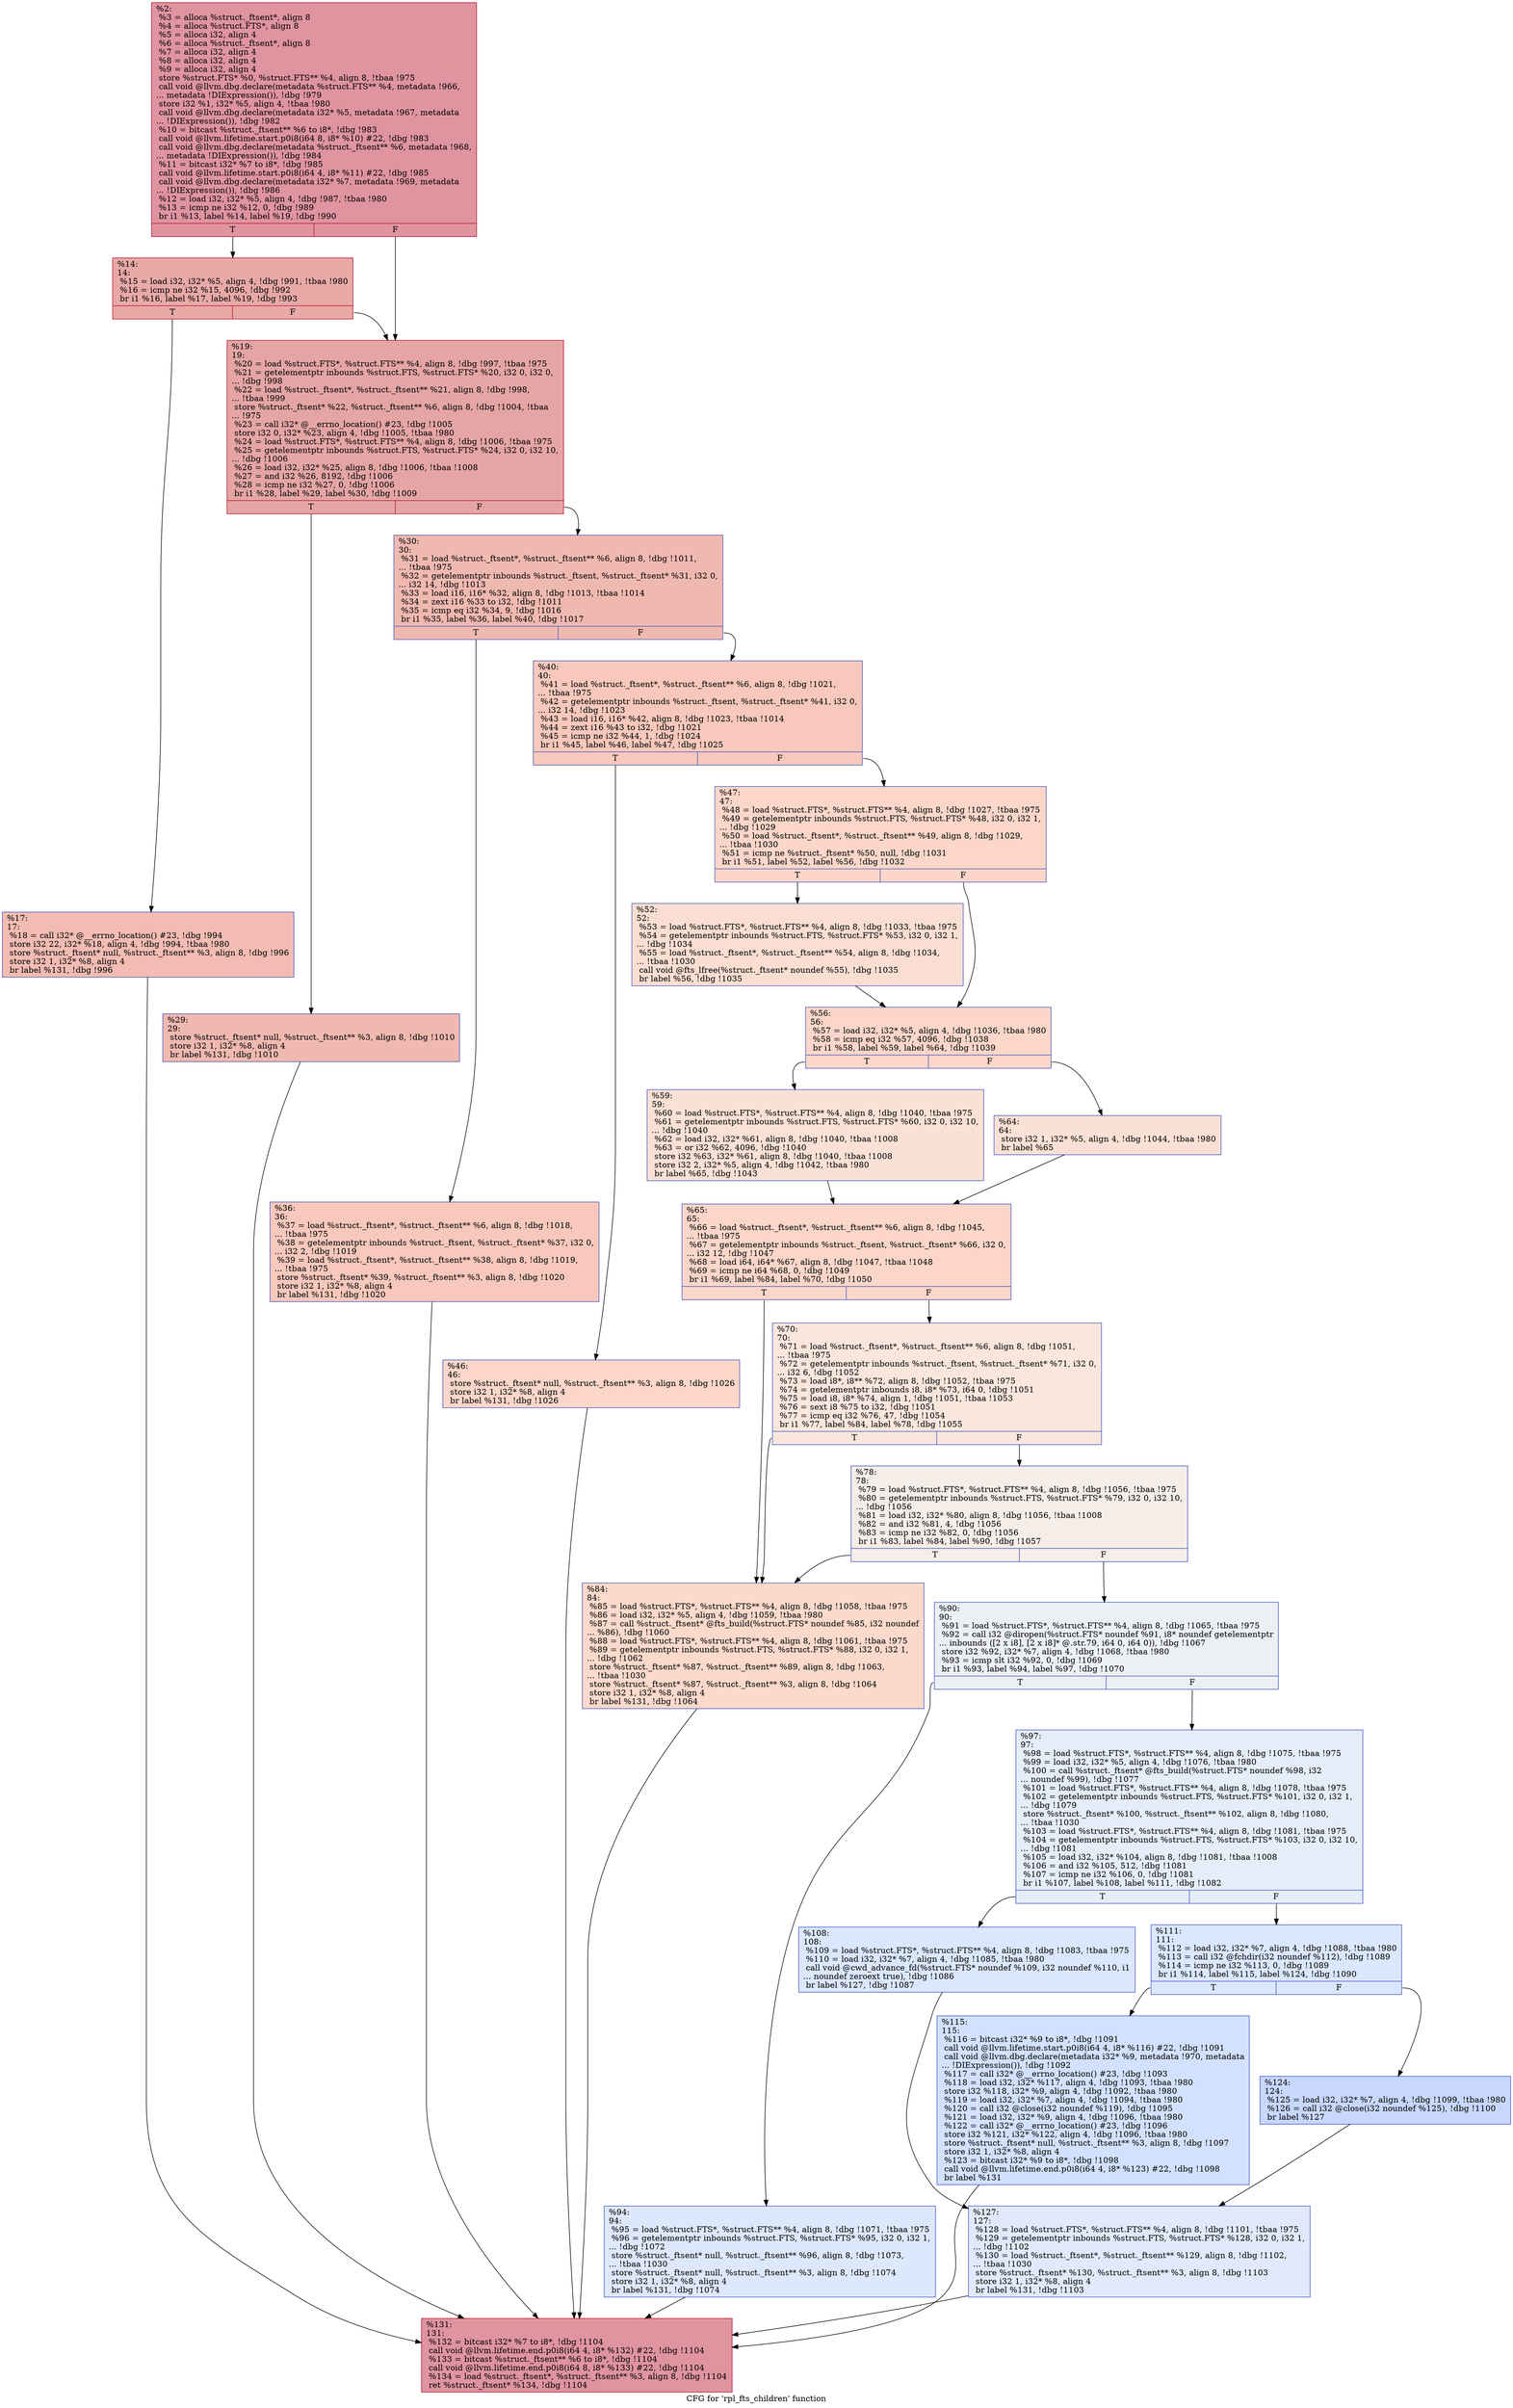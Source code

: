digraph "CFG for 'rpl_fts_children' function" {
	label="CFG for 'rpl_fts_children' function";

	Node0x22261e0 [shape=record,color="#b70d28ff", style=filled, fillcolor="#b70d2870",label="{%2:\l  %3 = alloca %struct._ftsent*, align 8\l  %4 = alloca %struct.FTS*, align 8\l  %5 = alloca i32, align 4\l  %6 = alloca %struct._ftsent*, align 8\l  %7 = alloca i32, align 4\l  %8 = alloca i32, align 4\l  %9 = alloca i32, align 4\l  store %struct.FTS* %0, %struct.FTS** %4, align 8, !tbaa !975\l  call void @llvm.dbg.declare(metadata %struct.FTS** %4, metadata !966,\l... metadata !DIExpression()), !dbg !979\l  store i32 %1, i32* %5, align 4, !tbaa !980\l  call void @llvm.dbg.declare(metadata i32* %5, metadata !967, metadata\l... !DIExpression()), !dbg !982\l  %10 = bitcast %struct._ftsent** %6 to i8*, !dbg !983\l  call void @llvm.lifetime.start.p0i8(i64 8, i8* %10) #22, !dbg !983\l  call void @llvm.dbg.declare(metadata %struct._ftsent** %6, metadata !968,\l... metadata !DIExpression()), !dbg !984\l  %11 = bitcast i32* %7 to i8*, !dbg !985\l  call void @llvm.lifetime.start.p0i8(i64 4, i8* %11) #22, !dbg !985\l  call void @llvm.dbg.declare(metadata i32* %7, metadata !969, metadata\l... !DIExpression()), !dbg !986\l  %12 = load i32, i32* %5, align 4, !dbg !987, !tbaa !980\l  %13 = icmp ne i32 %12, 0, !dbg !989\l  br i1 %13, label %14, label %19, !dbg !990\l|{<s0>T|<s1>F}}"];
	Node0x22261e0:s0 -> Node0x2227fc0;
	Node0x22261e0:s1 -> Node0x222a100;
	Node0x2227fc0 [shape=record,color="#b70d28ff", style=filled, fillcolor="#ca3b3770",label="{%14:\l14:                                               \l  %15 = load i32, i32* %5, align 4, !dbg !991, !tbaa !980\l  %16 = icmp ne i32 %15, 4096, !dbg !992\l  br i1 %16, label %17, label %19, !dbg !993\l|{<s0>T|<s1>F}}"];
	Node0x2227fc0:s0 -> Node0x222a0b0;
	Node0x2227fc0:s1 -> Node0x222a100;
	Node0x222a0b0 [shape=record,color="#3d50c3ff", style=filled, fillcolor="#e1675170",label="{%17:\l17:                                               \l  %18 = call i32* @__errno_location() #23, !dbg !994\l  store i32 22, i32* %18, align 4, !dbg !994, !tbaa !980\l  store %struct._ftsent* null, %struct._ftsent** %3, align 8, !dbg !996\l  store i32 1, i32* %8, align 4\l  br label %131, !dbg !996\l}"];
	Node0x222a0b0 -> Node0x222a830;
	Node0x222a100 [shape=record,color="#b70d28ff", style=filled, fillcolor="#c5333470",label="{%19:\l19:                                               \l  %20 = load %struct.FTS*, %struct.FTS** %4, align 8, !dbg !997, !tbaa !975\l  %21 = getelementptr inbounds %struct.FTS, %struct.FTS* %20, i32 0, i32 0,\l... !dbg !998\l  %22 = load %struct._ftsent*, %struct._ftsent** %21, align 8, !dbg !998,\l... !tbaa !999\l  store %struct._ftsent* %22, %struct._ftsent** %6, align 8, !dbg !1004, !tbaa\l... !975\l  %23 = call i32* @__errno_location() #23, !dbg !1005\l  store i32 0, i32* %23, align 4, !dbg !1005, !tbaa !980\l  %24 = load %struct.FTS*, %struct.FTS** %4, align 8, !dbg !1006, !tbaa !975\l  %25 = getelementptr inbounds %struct.FTS, %struct.FTS* %24, i32 0, i32 10,\l... !dbg !1006\l  %26 = load i32, i32* %25, align 8, !dbg !1006, !tbaa !1008\l  %27 = and i32 %26, 8192, !dbg !1006\l  %28 = icmp ne i32 %27, 0, !dbg !1006\l  br i1 %28, label %29, label %30, !dbg !1009\l|{<s0>T|<s1>F}}"];
	Node0x222a100:s0 -> Node0x222a150;
	Node0x222a100:s1 -> Node0x222a1a0;
	Node0x222a150 [shape=record,color="#3d50c3ff", style=filled, fillcolor="#de614d70",label="{%29:\l29:                                               \l  store %struct._ftsent* null, %struct._ftsent** %3, align 8, !dbg !1010\l  store i32 1, i32* %8, align 4\l  br label %131, !dbg !1010\l}"];
	Node0x222a150 -> Node0x222a830;
	Node0x222a1a0 [shape=record,color="#3d50c3ff", style=filled, fillcolor="#de614d70",label="{%30:\l30:                                               \l  %31 = load %struct._ftsent*, %struct._ftsent** %6, align 8, !dbg !1011,\l... !tbaa !975\l  %32 = getelementptr inbounds %struct._ftsent, %struct._ftsent* %31, i32 0,\l... i32 14, !dbg !1013\l  %33 = load i16, i16* %32, align 8, !dbg !1013, !tbaa !1014\l  %34 = zext i16 %33 to i32, !dbg !1011\l  %35 = icmp eq i32 %34, 9, !dbg !1016\l  br i1 %35, label %36, label %40, !dbg !1017\l|{<s0>T|<s1>F}}"];
	Node0x222a1a0:s0 -> Node0x222a1f0;
	Node0x222a1a0:s1 -> Node0x222a240;
	Node0x222a1f0 [shape=record,color="#3d50c3ff", style=filled, fillcolor="#ed836670",label="{%36:\l36:                                               \l  %37 = load %struct._ftsent*, %struct._ftsent** %6, align 8, !dbg !1018,\l... !tbaa !975\l  %38 = getelementptr inbounds %struct._ftsent, %struct._ftsent* %37, i32 0,\l... i32 2, !dbg !1019\l  %39 = load %struct._ftsent*, %struct._ftsent** %38, align 8, !dbg !1019,\l... !tbaa !975\l  store %struct._ftsent* %39, %struct._ftsent** %3, align 8, !dbg !1020\l  store i32 1, i32* %8, align 4\l  br label %131, !dbg !1020\l}"];
	Node0x222a1f0 -> Node0x222a830;
	Node0x222a240 [shape=record,color="#3d50c3ff", style=filled, fillcolor="#ed836670",label="{%40:\l40:                                               \l  %41 = load %struct._ftsent*, %struct._ftsent** %6, align 8, !dbg !1021,\l... !tbaa !975\l  %42 = getelementptr inbounds %struct._ftsent, %struct._ftsent* %41, i32 0,\l... i32 14, !dbg !1023\l  %43 = load i16, i16* %42, align 8, !dbg !1023, !tbaa !1014\l  %44 = zext i16 %43 to i32, !dbg !1021\l  %45 = icmp ne i32 %44, 1, !dbg !1024\l  br i1 %45, label %46, label %47, !dbg !1025\l|{<s0>T|<s1>F}}"];
	Node0x222a240:s0 -> Node0x222a290;
	Node0x222a240:s1 -> Node0x222a2e0;
	Node0x222a290 [shape=record,color="#3d50c3ff", style=filled, fillcolor="#f6a38570",label="{%46:\l46:                                               \l  store %struct._ftsent* null, %struct._ftsent** %3, align 8, !dbg !1026\l  store i32 1, i32* %8, align 4\l  br label %131, !dbg !1026\l}"];
	Node0x222a290 -> Node0x222a830;
	Node0x222a2e0 [shape=record,color="#3d50c3ff", style=filled, fillcolor="#f6a38570",label="{%47:\l47:                                               \l  %48 = load %struct.FTS*, %struct.FTS** %4, align 8, !dbg !1027, !tbaa !975\l  %49 = getelementptr inbounds %struct.FTS, %struct.FTS* %48, i32 0, i32 1,\l... !dbg !1029\l  %50 = load %struct._ftsent*, %struct._ftsent** %49, align 8, !dbg !1029,\l... !tbaa !1030\l  %51 = icmp ne %struct._ftsent* %50, null, !dbg !1031\l  br i1 %51, label %52, label %56, !dbg !1032\l|{<s0>T|<s1>F}}"];
	Node0x222a2e0:s0 -> Node0x222a330;
	Node0x222a2e0:s1 -> Node0x222a380;
	Node0x222a330 [shape=record,color="#3d50c3ff", style=filled, fillcolor="#f7b59970",label="{%52:\l52:                                               \l  %53 = load %struct.FTS*, %struct.FTS** %4, align 8, !dbg !1033, !tbaa !975\l  %54 = getelementptr inbounds %struct.FTS, %struct.FTS* %53, i32 0, i32 1,\l... !dbg !1034\l  %55 = load %struct._ftsent*, %struct._ftsent** %54, align 8, !dbg !1034,\l... !tbaa !1030\l  call void @fts_lfree(%struct._ftsent* noundef %55), !dbg !1035\l  br label %56, !dbg !1035\l}"];
	Node0x222a330 -> Node0x222a380;
	Node0x222a380 [shape=record,color="#3d50c3ff", style=filled, fillcolor="#f6a38570",label="{%56:\l56:                                               \l  %57 = load i32, i32* %5, align 4, !dbg !1036, !tbaa !980\l  %58 = icmp eq i32 %57, 4096, !dbg !1038\l  br i1 %58, label %59, label %64, !dbg !1039\l|{<s0>T|<s1>F}}"];
	Node0x222a380:s0 -> Node0x222a3d0;
	Node0x222a380:s1 -> Node0x222a420;
	Node0x222a3d0 [shape=record,color="#3d50c3ff", style=filled, fillcolor="#f7bca170",label="{%59:\l59:                                               \l  %60 = load %struct.FTS*, %struct.FTS** %4, align 8, !dbg !1040, !tbaa !975\l  %61 = getelementptr inbounds %struct.FTS, %struct.FTS* %60, i32 0, i32 10,\l... !dbg !1040\l  %62 = load i32, i32* %61, align 8, !dbg !1040, !tbaa !1008\l  %63 = or i32 %62, 4096, !dbg !1040\l  store i32 %63, i32* %61, align 8, !dbg !1040, !tbaa !1008\l  store i32 2, i32* %5, align 4, !dbg !1042, !tbaa !980\l  br label %65, !dbg !1043\l}"];
	Node0x222a3d0 -> Node0x222a470;
	Node0x222a420 [shape=record,color="#3d50c3ff", style=filled, fillcolor="#f7bca170",label="{%64:\l64:                                               \l  store i32 1, i32* %5, align 4, !dbg !1044, !tbaa !980\l  br label %65\l}"];
	Node0x222a420 -> Node0x222a470;
	Node0x222a470 [shape=record,color="#3d50c3ff", style=filled, fillcolor="#f6a38570",label="{%65:\l65:                                               \l  %66 = load %struct._ftsent*, %struct._ftsent** %6, align 8, !dbg !1045,\l... !tbaa !975\l  %67 = getelementptr inbounds %struct._ftsent, %struct._ftsent* %66, i32 0,\l... i32 12, !dbg !1047\l  %68 = load i64, i64* %67, align 8, !dbg !1047, !tbaa !1048\l  %69 = icmp ne i64 %68, 0, !dbg !1049\l  br i1 %69, label %84, label %70, !dbg !1050\l|{<s0>T|<s1>F}}"];
	Node0x222a470:s0 -> Node0x222a560;
	Node0x222a470:s1 -> Node0x222a4c0;
	Node0x222a4c0 [shape=record,color="#3d50c3ff", style=filled, fillcolor="#f3c7b170",label="{%70:\l70:                                               \l  %71 = load %struct._ftsent*, %struct._ftsent** %6, align 8, !dbg !1051,\l... !tbaa !975\l  %72 = getelementptr inbounds %struct._ftsent, %struct._ftsent* %71, i32 0,\l... i32 6, !dbg !1052\l  %73 = load i8*, i8** %72, align 8, !dbg !1052, !tbaa !975\l  %74 = getelementptr inbounds i8, i8* %73, i64 0, !dbg !1051\l  %75 = load i8, i8* %74, align 1, !dbg !1051, !tbaa !1053\l  %76 = sext i8 %75 to i32, !dbg !1051\l  %77 = icmp eq i32 %76, 47, !dbg !1054\l  br i1 %77, label %84, label %78, !dbg !1055\l|{<s0>T|<s1>F}}"];
	Node0x222a4c0:s0 -> Node0x222a560;
	Node0x222a4c0:s1 -> Node0x222a510;
	Node0x222a510 [shape=record,color="#3d50c3ff", style=filled, fillcolor="#e8d6cc70",label="{%78:\l78:                                               \l  %79 = load %struct.FTS*, %struct.FTS** %4, align 8, !dbg !1056, !tbaa !975\l  %80 = getelementptr inbounds %struct.FTS, %struct.FTS* %79, i32 0, i32 10,\l... !dbg !1056\l  %81 = load i32, i32* %80, align 8, !dbg !1056, !tbaa !1008\l  %82 = and i32 %81, 4, !dbg !1056\l  %83 = icmp ne i32 %82, 0, !dbg !1056\l  br i1 %83, label %84, label %90, !dbg !1057\l|{<s0>T|<s1>F}}"];
	Node0x222a510:s0 -> Node0x222a560;
	Node0x222a510:s1 -> Node0x222a5b0;
	Node0x222a560 [shape=record,color="#3d50c3ff", style=filled, fillcolor="#f7a88970",label="{%84:\l84:                                               \l  %85 = load %struct.FTS*, %struct.FTS** %4, align 8, !dbg !1058, !tbaa !975\l  %86 = load i32, i32* %5, align 4, !dbg !1059, !tbaa !980\l  %87 = call %struct._ftsent* @fts_build(%struct.FTS* noundef %85, i32 noundef\l... %86), !dbg !1060\l  %88 = load %struct.FTS*, %struct.FTS** %4, align 8, !dbg !1061, !tbaa !975\l  %89 = getelementptr inbounds %struct.FTS, %struct.FTS* %88, i32 0, i32 1,\l... !dbg !1062\l  store %struct._ftsent* %87, %struct._ftsent** %89, align 8, !dbg !1063,\l... !tbaa !1030\l  store %struct._ftsent* %87, %struct._ftsent** %3, align 8, !dbg !1064\l  store i32 1, i32* %8, align 4\l  br label %131, !dbg !1064\l}"];
	Node0x222a560 -> Node0x222a830;
	Node0x222a5b0 [shape=record,color="#3d50c3ff", style=filled, fillcolor="#d4dbe670",label="{%90:\l90:                                               \l  %91 = load %struct.FTS*, %struct.FTS** %4, align 8, !dbg !1065, !tbaa !975\l  %92 = call i32 @diropen(%struct.FTS* noundef %91, i8* noundef getelementptr\l... inbounds ([2 x i8], [2 x i8]* @.str.79, i64 0, i64 0)), !dbg !1067\l  store i32 %92, i32* %7, align 4, !dbg !1068, !tbaa !980\l  %93 = icmp slt i32 %92, 0, !dbg !1069\l  br i1 %93, label %94, label %97, !dbg !1070\l|{<s0>T|<s1>F}}"];
	Node0x222a5b0:s0 -> Node0x222a600;
	Node0x222a5b0:s1 -> Node0x222a650;
	Node0x222a600 [shape=record,color="#3d50c3ff", style=filled, fillcolor="#b2ccfb70",label="{%94:\l94:                                               \l  %95 = load %struct.FTS*, %struct.FTS** %4, align 8, !dbg !1071, !tbaa !975\l  %96 = getelementptr inbounds %struct.FTS, %struct.FTS* %95, i32 0, i32 1,\l... !dbg !1072\l  store %struct._ftsent* null, %struct._ftsent** %96, align 8, !dbg !1073,\l... !tbaa !1030\l  store %struct._ftsent* null, %struct._ftsent** %3, align 8, !dbg !1074\l  store i32 1, i32* %8, align 4\l  br label %131, !dbg !1074\l}"];
	Node0x222a600 -> Node0x222a830;
	Node0x222a650 [shape=record,color="#3d50c3ff", style=filled, fillcolor="#c5d6f270",label="{%97:\l97:                                               \l  %98 = load %struct.FTS*, %struct.FTS** %4, align 8, !dbg !1075, !tbaa !975\l  %99 = load i32, i32* %5, align 4, !dbg !1076, !tbaa !980\l  %100 = call %struct._ftsent* @fts_build(%struct.FTS* noundef %98, i32\l... noundef %99), !dbg !1077\l  %101 = load %struct.FTS*, %struct.FTS** %4, align 8, !dbg !1078, !tbaa !975\l  %102 = getelementptr inbounds %struct.FTS, %struct.FTS* %101, i32 0, i32 1,\l... !dbg !1079\l  store %struct._ftsent* %100, %struct._ftsent** %102, align 8, !dbg !1080,\l... !tbaa !1030\l  %103 = load %struct.FTS*, %struct.FTS** %4, align 8, !dbg !1081, !tbaa !975\l  %104 = getelementptr inbounds %struct.FTS, %struct.FTS* %103, i32 0, i32 10,\l... !dbg !1081\l  %105 = load i32, i32* %104, align 8, !dbg !1081, !tbaa !1008\l  %106 = and i32 %105, 512, !dbg !1081\l  %107 = icmp ne i32 %106, 0, !dbg !1081\l  br i1 %107, label %108, label %111, !dbg !1082\l|{<s0>T|<s1>F}}"];
	Node0x222a650:s0 -> Node0x222a6a0;
	Node0x222a650:s1 -> Node0x222a6f0;
	Node0x222a6a0 [shape=record,color="#3d50c3ff", style=filled, fillcolor="#abc8fd70",label="{%108:\l108:                                              \l  %109 = load %struct.FTS*, %struct.FTS** %4, align 8, !dbg !1083, !tbaa !975\l  %110 = load i32, i32* %7, align 4, !dbg !1085, !tbaa !980\l  call void @cwd_advance_fd(%struct.FTS* noundef %109, i32 noundef %110, i1\l... noundef zeroext true), !dbg !1086\l  br label %127, !dbg !1087\l}"];
	Node0x222a6a0 -> Node0x222a7e0;
	Node0x222a6f0 [shape=record,color="#3d50c3ff", style=filled, fillcolor="#abc8fd70",label="{%111:\l111:                                              \l  %112 = load i32, i32* %7, align 4, !dbg !1088, !tbaa !980\l  %113 = call i32 @fchdir(i32 noundef %112), !dbg !1089\l  %114 = icmp ne i32 %113, 0, !dbg !1089\l  br i1 %114, label %115, label %124, !dbg !1090\l|{<s0>T|<s1>F}}"];
	Node0x222a6f0:s0 -> Node0x222a740;
	Node0x222a6f0:s1 -> Node0x222a790;
	Node0x222a740 [shape=record,color="#3d50c3ff", style=filled, fillcolor="#9abbff70",label="{%115:\l115:                                              \l  %116 = bitcast i32* %9 to i8*, !dbg !1091\l  call void @llvm.lifetime.start.p0i8(i64 4, i8* %116) #22, !dbg !1091\l  call void @llvm.dbg.declare(metadata i32* %9, metadata !970, metadata\l... !DIExpression()), !dbg !1092\l  %117 = call i32* @__errno_location() #23, !dbg !1093\l  %118 = load i32, i32* %117, align 4, !dbg !1093, !tbaa !980\l  store i32 %118, i32* %9, align 4, !dbg !1092, !tbaa !980\l  %119 = load i32, i32* %7, align 4, !dbg !1094, !tbaa !980\l  %120 = call i32 @close(i32 noundef %119), !dbg !1095\l  %121 = load i32, i32* %9, align 4, !dbg !1096, !tbaa !980\l  %122 = call i32* @__errno_location() #23, !dbg !1096\l  store i32 %121, i32* %122, align 4, !dbg !1096, !tbaa !980\l  store %struct._ftsent* null, %struct._ftsent** %3, align 8, !dbg !1097\l  store i32 1, i32* %8, align 4\l  %123 = bitcast i32* %9 to i8*, !dbg !1098\l  call void @llvm.lifetime.end.p0i8(i64 4, i8* %123) #22, !dbg !1098\l  br label %131\l}"];
	Node0x222a740 -> Node0x222a830;
	Node0x222a790 [shape=record,color="#3d50c3ff", style=filled, fillcolor="#81a4fb70",label="{%124:\l124:                                              \l  %125 = load i32, i32* %7, align 4, !dbg !1099, !tbaa !980\l  %126 = call i32 @close(i32 noundef %125), !dbg !1100\l  br label %127\l}"];
	Node0x222a790 -> Node0x222a7e0;
	Node0x222a7e0 [shape=record,color="#3d50c3ff", style=filled, fillcolor="#b9d0f970",label="{%127:\l127:                                              \l  %128 = load %struct.FTS*, %struct.FTS** %4, align 8, !dbg !1101, !tbaa !975\l  %129 = getelementptr inbounds %struct.FTS, %struct.FTS* %128, i32 0, i32 1,\l... !dbg !1102\l  %130 = load %struct._ftsent*, %struct._ftsent** %129, align 8, !dbg !1102,\l... !tbaa !1030\l  store %struct._ftsent* %130, %struct._ftsent** %3, align 8, !dbg !1103\l  store i32 1, i32* %8, align 4\l  br label %131, !dbg !1103\l}"];
	Node0x222a7e0 -> Node0x222a830;
	Node0x222a830 [shape=record,color="#b70d28ff", style=filled, fillcolor="#b70d2870",label="{%131:\l131:                                              \l  %132 = bitcast i32* %7 to i8*, !dbg !1104\l  call void @llvm.lifetime.end.p0i8(i64 4, i8* %132) #22, !dbg !1104\l  %133 = bitcast %struct._ftsent** %6 to i8*, !dbg !1104\l  call void @llvm.lifetime.end.p0i8(i64 8, i8* %133) #22, !dbg !1104\l  %134 = load %struct._ftsent*, %struct._ftsent** %3, align 8, !dbg !1104\l  ret %struct._ftsent* %134, !dbg !1104\l}"];
}
